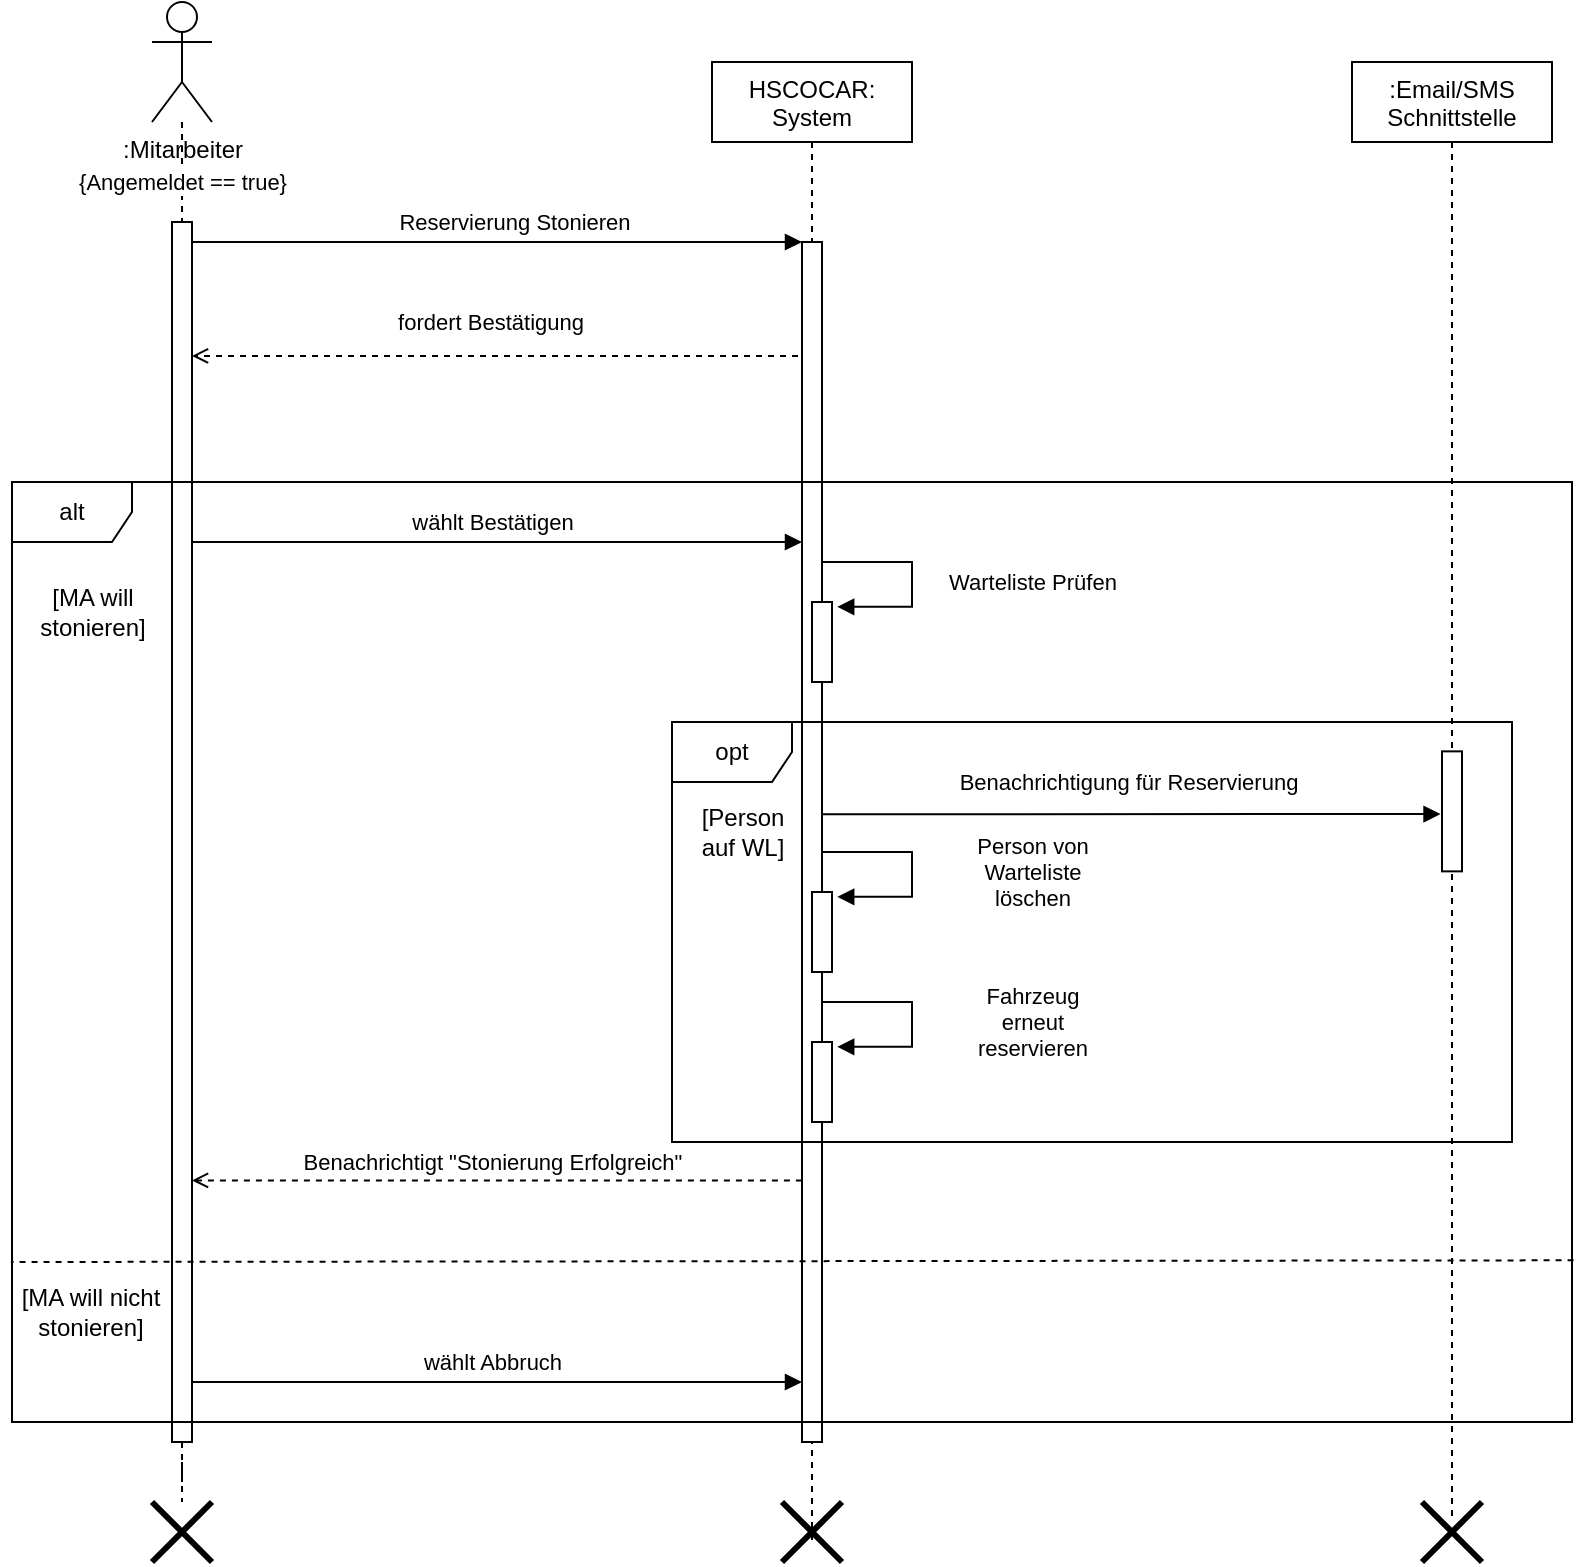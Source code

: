 <mxfile version="16.0.0" type="github">
  <diagram name="Page-1" id="13e1069c-82ec-6db2-03f1-153e76fe0fe0">
    <mxGraphModel dx="1678" dy="902" grid="1" gridSize="10" guides="1" tooltips="1" connect="1" arrows="1" fold="1" page="1" pageScale="1" pageWidth="1100" pageHeight="850" background="none" math="0" shadow="0">
      <root>
        <mxCell id="0" />
        <mxCell id="1" parent="0" />
        <mxCell id="Sbpca7KnF92SKX-BG5iu-1" value="HSCOCAR:&#xa;System" style="shape=umlLifeline;perimeter=lifelinePerimeter;container=1;collapsible=0;recursiveResize=0;rounded=0;shadow=0;strokeWidth=1;" vertex="1" parent="1">
          <mxGeometry x="390" y="40" width="100" height="740" as="geometry" />
        </mxCell>
        <mxCell id="Sbpca7KnF92SKX-BG5iu-2" value="" style="points=[];perimeter=orthogonalPerimeter;rounded=0;shadow=0;strokeWidth=1;" vertex="1" parent="Sbpca7KnF92SKX-BG5iu-1">
          <mxGeometry x="45" y="90" width="10" height="40" as="geometry" />
        </mxCell>
        <mxCell id="Sbpca7KnF92SKX-BG5iu-5" style="rounded=0;orthogonalLoop=1;jettySize=auto;html=1;endArrow=open;endFill=0;entryX=1.005;entryY=0.082;entryDx=0;entryDy=0;entryPerimeter=0;dashed=1;" edge="1" parent="Sbpca7KnF92SKX-BG5iu-1">
          <mxGeometry relative="1" as="geometry">
            <mxPoint x="-260.0" y="559.2" as="targetPoint" />
            <mxPoint x="44.95" y="559.2" as="sourcePoint" />
          </mxGeometry>
        </mxCell>
        <mxCell id="Sbpca7KnF92SKX-BG5iu-6" value="" style="points=[];perimeter=orthogonalPerimeter;rounded=0;shadow=0;strokeWidth=1;" vertex="1" parent="Sbpca7KnF92SKX-BG5iu-1">
          <mxGeometry x="45" y="240" width="10" height="40" as="geometry" />
        </mxCell>
        <mxCell id="Sbpca7KnF92SKX-BG5iu-7" style="edgeStyle=orthogonalEdgeStyle;rounded=0;orthogonalLoop=1;jettySize=auto;html=1;endArrow=block;endFill=1;" edge="1" parent="Sbpca7KnF92SKX-BG5iu-1" target="Sbpca7KnF92SKX-BG5iu-6">
          <mxGeometry relative="1" as="geometry">
            <mxPoint x="-260" y="240.0" as="sourcePoint" />
            <Array as="points">
              <mxPoint x="-20" y="240" />
              <mxPoint x="-20" y="240" />
            </Array>
          </mxGeometry>
        </mxCell>
        <mxCell id="Sbpca7KnF92SKX-BG5iu-10" value="" style="points=[];perimeter=orthogonalPerimeter;rounded=0;shadow=0;strokeWidth=1;" vertex="1" parent="Sbpca7KnF92SKX-BG5iu-1">
          <mxGeometry x="45" y="320" width="10" height="40" as="geometry" />
        </mxCell>
        <mxCell id="Sbpca7KnF92SKX-BG5iu-14" value="" style="points=[];perimeter=orthogonalPerimeter;rounded=0;shadow=0;strokeWidth=1;" vertex="1" parent="Sbpca7KnF92SKX-BG5iu-1">
          <mxGeometry x="45" y="90" width="10" height="600" as="geometry" />
        </mxCell>
        <mxCell id="Sbpca7KnF92SKX-BG5iu-15" style="edgeStyle=orthogonalEdgeStyle;rounded=0;orthogonalLoop=1;jettySize=auto;html=1;endArrow=block;endFill=1;" edge="1" parent="Sbpca7KnF92SKX-BG5iu-1">
          <mxGeometry relative="1" as="geometry">
            <mxPoint x="-260" y="660.0" as="sourcePoint" />
            <Array as="points">
              <mxPoint x="-20" y="660" />
              <mxPoint x="-20" y="660" />
            </Array>
            <mxPoint x="45" y="660" as="targetPoint" />
          </mxGeometry>
        </mxCell>
        <mxCell id="Sbpca7KnF92SKX-BG5iu-16" value="wählt Abbruch" style="edgeLabel;html=1;align=center;verticalAlign=middle;resizable=0;points=[];" vertex="1" connectable="0" parent="Sbpca7KnF92SKX-BG5iu-15">
          <mxGeometry x="-0.025" y="3" relative="1" as="geometry">
            <mxPoint x="1" y="-7" as="offset" />
          </mxGeometry>
        </mxCell>
        <mxCell id="Sbpca7KnF92SKX-BG5iu-21" value="" style="points=[];perimeter=orthogonalPerimeter;rounded=0;shadow=0;strokeWidth=1;" vertex="1" parent="Sbpca7KnF92SKX-BG5iu-1">
          <mxGeometry x="50" y="270" width="10" height="40" as="geometry" />
        </mxCell>
        <mxCell id="Sbpca7KnF92SKX-BG5iu-67" value="[Person&lt;br&gt;auf WL]" style="text;html=1;align=center;verticalAlign=middle;resizable=0;points=[];autosize=1;strokeColor=none;fillColor=none;" vertex="1" parent="Sbpca7KnF92SKX-BG5iu-1">
          <mxGeometry x="-15" y="370" width="60" height="30" as="geometry" />
        </mxCell>
        <mxCell id="Sbpca7KnF92SKX-BG5iu-71" value="" style="points=[];perimeter=orthogonalPerimeter;rounded=0;shadow=0;strokeWidth=1;" vertex="1" parent="Sbpca7KnF92SKX-BG5iu-1">
          <mxGeometry x="50" y="415" width="10" height="40" as="geometry" />
        </mxCell>
        <mxCell id="Sbpca7KnF92SKX-BG5iu-72" style="rounded=0;orthogonalLoop=1;jettySize=auto;html=1;endArrow=block;endFill=1;edgeStyle=orthogonalEdgeStyle;entryX=1.26;entryY=0.06;entryDx=0;entryDy=0;entryPerimeter=0;" edge="1" parent="Sbpca7KnF92SKX-BG5iu-1" target="Sbpca7KnF92SKX-BG5iu-71">
          <mxGeometry relative="1" as="geometry">
            <mxPoint x="55" y="405.0" as="sourcePoint" />
            <Array as="points">
              <mxPoint x="55" y="395" />
              <mxPoint x="100" y="395" />
              <mxPoint x="100" y="417" />
            </Array>
            <mxPoint x="-470" y="365" as="targetPoint" />
          </mxGeometry>
        </mxCell>
        <mxCell id="Sbpca7KnF92SKX-BG5iu-73" value="&lt;div&gt;Person von&lt;/div&gt;&lt;div&gt;Warteliste&lt;/div&gt;&lt;div&gt;löschen&lt;/div&gt;" style="edgeLabel;html=1;align=center;verticalAlign=middle;resizable=0;points=[];" vertex="1" connectable="0" parent="Sbpca7KnF92SKX-BG5iu-72">
          <mxGeometry x="0.01" relative="1" as="geometry">
            <mxPoint x="60" y="7" as="offset" />
          </mxGeometry>
        </mxCell>
        <mxCell id="Sbpca7KnF92SKX-BG5iu-74" value="" style="points=[];perimeter=orthogonalPerimeter;rounded=0;shadow=0;strokeWidth=1;" vertex="1" parent="Sbpca7KnF92SKX-BG5iu-1">
          <mxGeometry x="50" y="490" width="10" height="40" as="geometry" />
        </mxCell>
        <mxCell id="Sbpca7KnF92SKX-BG5iu-75" style="rounded=0;orthogonalLoop=1;jettySize=auto;html=1;endArrow=block;endFill=1;edgeStyle=orthogonalEdgeStyle;entryX=1.26;entryY=0.06;entryDx=0;entryDy=0;entryPerimeter=0;" edge="1" parent="Sbpca7KnF92SKX-BG5iu-1" target="Sbpca7KnF92SKX-BG5iu-74">
          <mxGeometry relative="1" as="geometry">
            <mxPoint x="55" y="480.0" as="sourcePoint" />
            <Array as="points">
              <mxPoint x="55" y="470" />
              <mxPoint x="100" y="470" />
              <mxPoint x="100" y="492" />
            </Array>
            <mxPoint x="-470" y="440" as="targetPoint" />
          </mxGeometry>
        </mxCell>
        <mxCell id="Sbpca7KnF92SKX-BG5iu-76" value="&lt;div&gt;Fahrzeug&lt;/div&gt;&lt;div&gt;erneut&lt;/div&gt;&lt;div&gt;reservieren&lt;br&gt;&lt;/div&gt;" style="edgeLabel;html=1;align=center;verticalAlign=middle;resizable=0;points=[];" vertex="1" connectable="0" parent="Sbpca7KnF92SKX-BG5iu-75">
          <mxGeometry x="0.01" relative="1" as="geometry">
            <mxPoint x="60" y="7" as="offset" />
          </mxGeometry>
        </mxCell>
        <mxCell id="Sbpca7KnF92SKX-BG5iu-35" value="" style="shape=umlDestroy;whiteSpace=wrap;html=1;strokeWidth=3;" vertex="1" parent="Sbpca7KnF92SKX-BG5iu-1">
          <mxGeometry x="35" y="720" width="30" height="30" as="geometry" />
        </mxCell>
        <mxCell id="Sbpca7KnF92SKX-BG5iu-22" value=":Email/SMS&#xa;Schnittstelle" style="shape=umlLifeline;perimeter=lifelinePerimeter;container=1;collapsible=0;recursiveResize=0;rounded=0;shadow=0;strokeWidth=1;" vertex="1" parent="1">
          <mxGeometry x="710" y="40" width="100" height="730" as="geometry" />
        </mxCell>
        <mxCell id="Sbpca7KnF92SKX-BG5iu-23" value="" style="points=[];perimeter=orthogonalPerimeter;rounded=0;shadow=0;strokeWidth=1;" vertex="1" parent="Sbpca7KnF92SKX-BG5iu-22">
          <mxGeometry x="45" y="344.68" width="10" height="60" as="geometry" />
        </mxCell>
        <mxCell id="Sbpca7KnF92SKX-BG5iu-24" style="rounded=0;orthogonalLoop=1;jettySize=auto;html=1;endArrow=block;endFill=1;edgeStyle=orthogonalEdgeStyle;entryX=1.26;entryY=0.06;entryDx=0;entryDy=0;entryPerimeter=0;" edge="1" parent="Sbpca7KnF92SKX-BG5iu-22" target="Sbpca7KnF92SKX-BG5iu-21">
          <mxGeometry relative="1" as="geometry">
            <mxPoint x="-265" y="260.0" as="sourcePoint" />
            <Array as="points">
              <mxPoint x="-265" y="250" />
              <mxPoint x="-220" y="250" />
              <mxPoint x="-220" y="272" />
            </Array>
            <mxPoint x="-80" y="260" as="targetPoint" />
          </mxGeometry>
        </mxCell>
        <mxCell id="Sbpca7KnF92SKX-BG5iu-25" value="Warteliste Prüfen" style="edgeLabel;html=1;align=center;verticalAlign=middle;resizable=0;points=[];" vertex="1" connectable="0" parent="Sbpca7KnF92SKX-BG5iu-24">
          <mxGeometry x="0.01" relative="1" as="geometry">
            <mxPoint x="60" y="7" as="offset" />
          </mxGeometry>
        </mxCell>
        <mxCell id="Sbpca7KnF92SKX-BG5iu-36" value="" style="shape=umlDestroy;whiteSpace=wrap;html=1;strokeWidth=3;" vertex="1" parent="Sbpca7KnF92SKX-BG5iu-22">
          <mxGeometry x="35" y="720" width="30" height="30" as="geometry" />
        </mxCell>
        <mxCell id="Sbpca7KnF92SKX-BG5iu-26" value="{Angemeldet == true}" style="edgeStyle=orthogonalEdgeStyle;rounded=0;orthogonalLoop=1;jettySize=auto;html=1;endArrow=none;endFill=0;dashed=1;" edge="1" parent="1" source="Sbpca7KnF92SKX-BG5iu-27" target="Sbpca7KnF92SKX-BG5iu-31">
          <mxGeometry x="0.2" relative="1" as="geometry">
            <mxPoint as="offset" />
          </mxGeometry>
        </mxCell>
        <mxCell id="Sbpca7KnF92SKX-BG5iu-27" value="&lt;div&gt;:Mitarbeiter&lt;/div&gt;&lt;div&gt;&lt;br&gt;&lt;/div&gt;" style="shape=umlActor;verticalLabelPosition=bottom;verticalAlign=top;html=1;outlineConnect=0;" vertex="1" parent="1">
          <mxGeometry x="110" y="10" width="30" height="60" as="geometry" />
        </mxCell>
        <mxCell id="Sbpca7KnF92SKX-BG5iu-28" style="edgeStyle=orthogonalEdgeStyle;rounded=0;orthogonalLoop=1;jettySize=auto;html=1;endArrow=block;endFill=1;" edge="1" parent="1" source="Sbpca7KnF92SKX-BG5iu-31" target="Sbpca7KnF92SKX-BG5iu-2">
          <mxGeometry relative="1" as="geometry">
            <Array as="points">
              <mxPoint x="370" y="130" />
              <mxPoint x="370" y="130" />
            </Array>
          </mxGeometry>
        </mxCell>
        <mxCell id="Sbpca7KnF92SKX-BG5iu-29" value="Reservierung Stonieren" style="edgeLabel;html=1;align=center;verticalAlign=middle;resizable=0;points=[];" vertex="1" connectable="0" parent="Sbpca7KnF92SKX-BG5iu-28">
          <mxGeometry x="-0.25" y="2" relative="1" as="geometry">
            <mxPoint x="46" y="-8" as="offset" />
          </mxGeometry>
        </mxCell>
        <mxCell id="Sbpca7KnF92SKX-BG5iu-30" style="edgeStyle=orthogonalEdgeStyle;rounded=0;orthogonalLoop=1;jettySize=auto;html=1;dashed=1;endArrow=none;endFill=0;" edge="1" parent="1" source="Sbpca7KnF92SKX-BG5iu-31" target="Sbpca7KnF92SKX-BG5iu-34">
          <mxGeometry relative="1" as="geometry" />
        </mxCell>
        <mxCell id="Sbpca7KnF92SKX-BG5iu-31" value="" style="points=[];perimeter=orthogonalPerimeter;rounded=0;shadow=0;strokeWidth=1;" vertex="1" parent="1">
          <mxGeometry x="120" y="120" width="10" height="610" as="geometry" />
        </mxCell>
        <mxCell id="Sbpca7KnF92SKX-BG5iu-32" style="rounded=0;orthogonalLoop=1;jettySize=auto;html=1;endArrow=open;endFill=0;dashed=1;edgeStyle=orthogonalEdgeStyle;" edge="1" parent="1">
          <mxGeometry relative="1" as="geometry">
            <mxPoint x="130" y="186.97" as="targetPoint" />
            <Array as="points">
              <mxPoint x="428" y="186.97" />
              <mxPoint x="428" y="186.97" />
            </Array>
            <mxPoint x="433" y="187.029" as="sourcePoint" />
          </mxGeometry>
        </mxCell>
        <mxCell id="Sbpca7KnF92SKX-BG5iu-33" value="fordert Bestätigung " style="edgeLabel;html=1;align=center;verticalAlign=middle;resizable=0;points=[];" vertex="1" connectable="0" parent="Sbpca7KnF92SKX-BG5iu-32">
          <mxGeometry x="0.137" relative="1" as="geometry">
            <mxPoint x="18" y="-17" as="offset" />
          </mxGeometry>
        </mxCell>
        <mxCell id="Sbpca7KnF92SKX-BG5iu-34" value="" style="shape=umlDestroy;whiteSpace=wrap;html=1;strokeWidth=3;" vertex="1" parent="1">
          <mxGeometry x="110" y="760" width="30" height="30" as="geometry" />
        </mxCell>
        <mxCell id="Sbpca7KnF92SKX-BG5iu-65" value="&lt;div&gt;opt&lt;/div&gt;" style="shape=umlFrame;whiteSpace=wrap;html=1;gradientColor=none;swimlaneFillColor=none;shadow=0;sketch=0;" vertex="1" parent="1">
          <mxGeometry x="370" y="370" width="420" height="210" as="geometry" />
        </mxCell>
        <mxCell id="Sbpca7KnF92SKX-BG5iu-39" value="&lt;div&gt;alt&lt;/div&gt;" style="shape=umlFrame;whiteSpace=wrap;html=1;gradientColor=none;swimlaneFillColor=none;shadow=0;sketch=0;" vertex="1" parent="1">
          <mxGeometry x="40" y="250" width="780" height="470" as="geometry" />
        </mxCell>
        <mxCell id="Sbpca7KnF92SKX-BG5iu-41" value="Benachrichtigt &quot;Stonierung Erfolgreich&quot;" style="edgeLabel;html=1;align=center;verticalAlign=middle;resizable=0;points=[];" vertex="1" connectable="0" parent="1">
          <mxGeometry x="279.949" y="589.998" as="geometry" />
        </mxCell>
        <mxCell id="Sbpca7KnF92SKX-BG5iu-42" value="wählt Bestätigen" style="edgeLabel;html=1;align=center;verticalAlign=middle;resizable=0;points=[];" vertex="1" connectable="0" parent="1">
          <mxGeometry x="279.999" y="269.998" as="geometry" />
        </mxCell>
        <mxCell id="Sbpca7KnF92SKX-BG5iu-44" style="rounded=0;orthogonalLoop=1;jettySize=auto;html=1;endArrow=none;endFill=0;dashed=1;exitX=1.001;exitY=0.828;exitDx=0;exitDy=0;exitPerimeter=0;" edge="1" parent="1" source="Sbpca7KnF92SKX-BG5iu-39">
          <mxGeometry relative="1" as="geometry">
            <mxPoint x="39.45" y="640" as="targetPoint" />
            <mxPoint x="150.0" y="640.86" as="sourcePoint" />
          </mxGeometry>
        </mxCell>
        <mxCell id="Sbpca7KnF92SKX-BG5iu-45" value="[MA will&lt;br&gt;stonieren]" style="text;html=1;align=center;verticalAlign=middle;resizable=0;points=[];autosize=1;strokeColor=none;fillColor=none;" vertex="1" parent="1">
          <mxGeometry x="45" y="300" width="70" height="30" as="geometry" />
        </mxCell>
        <mxCell id="Sbpca7KnF92SKX-BG5iu-46" value="&lt;div&gt;[MA will nicht&lt;/div&gt;&lt;div&gt;stonieren]&lt;/div&gt;" style="text;html=1;align=center;verticalAlign=middle;resizable=0;points=[];autosize=1;strokeColor=none;fillColor=none;" vertex="1" parent="1">
          <mxGeometry x="34.45" y="650" width="90" height="30" as="geometry" />
        </mxCell>
        <mxCell id="Sbpca7KnF92SKX-BG5iu-69" style="rounded=0;orthogonalLoop=1;jettySize=auto;html=1;endArrow=block;endFill=1;entryX=-0.073;entryY=0.522;entryDx=0;entryDy=0;entryPerimeter=0;" edge="1" parent="1" target="Sbpca7KnF92SKX-BG5iu-23">
          <mxGeometry relative="1" as="geometry">
            <mxPoint x="445" y="416.16" as="sourcePoint" />
            <mxPoint x="750" y="416" as="targetPoint" />
          </mxGeometry>
        </mxCell>
        <mxCell id="Sbpca7KnF92SKX-BG5iu-70" value="Benachrichtigung für Reservierung" style="edgeLabel;html=1;align=center;verticalAlign=middle;resizable=0;points=[];" vertex="1" connectable="0" parent="Sbpca7KnF92SKX-BG5iu-69">
          <mxGeometry x="-0.152" y="1" relative="1" as="geometry">
            <mxPoint x="22" y="-15" as="offset" />
          </mxGeometry>
        </mxCell>
      </root>
    </mxGraphModel>
  </diagram>
</mxfile>
